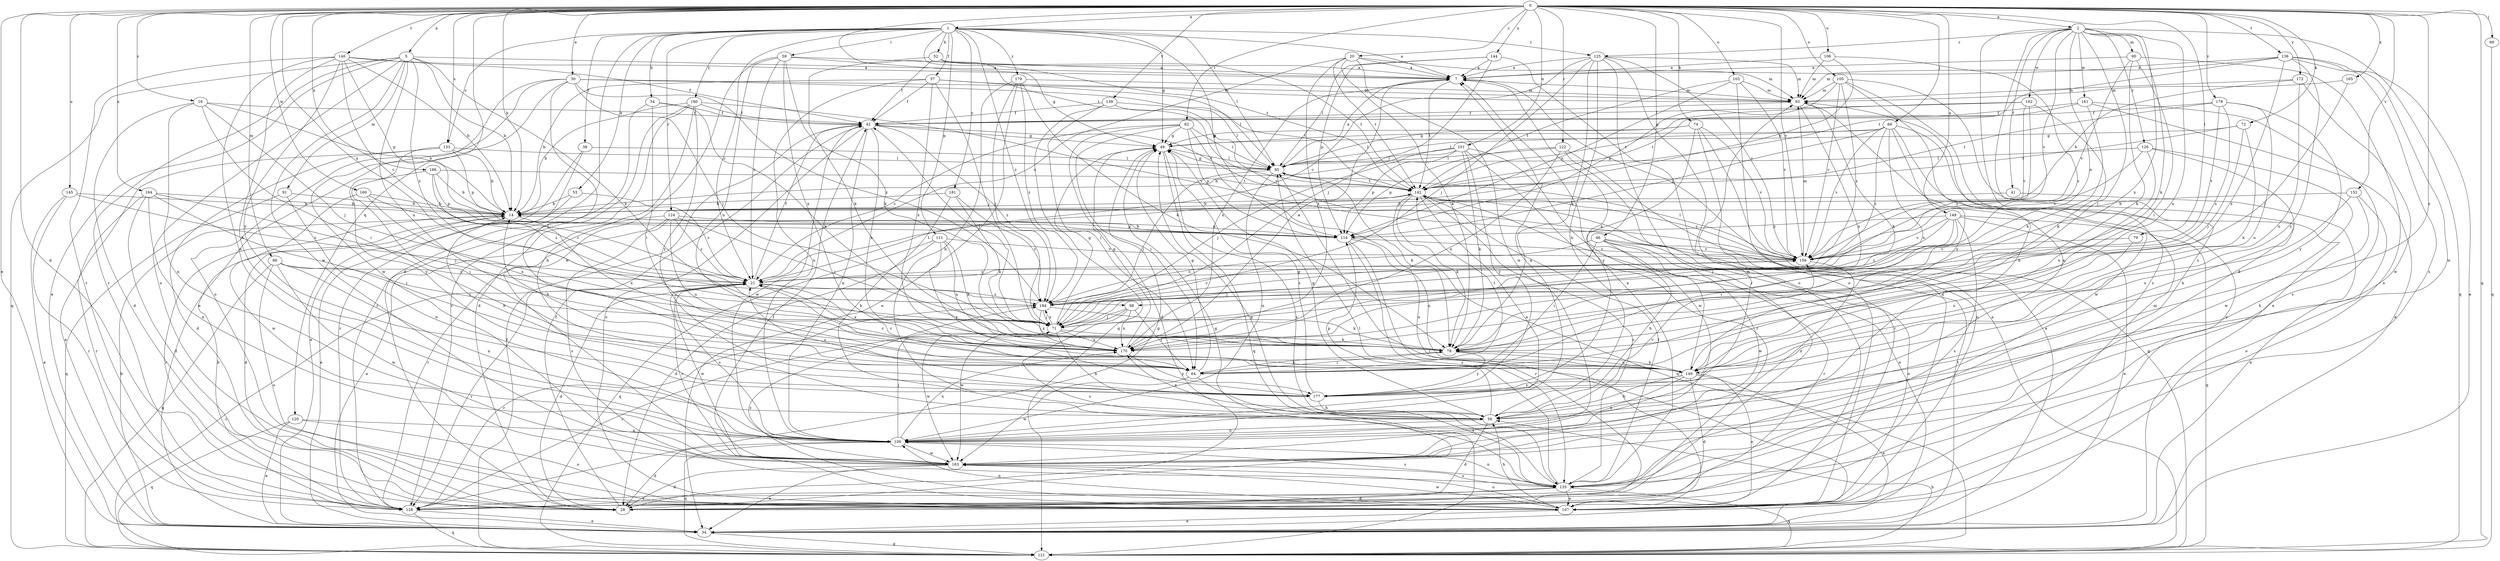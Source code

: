 strict digraph  {
0;
1;
2;
5;
7;
14;
16;
20;
21;
28;
30;
34;
37;
38;
41;
42;
46;
49;
52;
53;
54;
56;
59;
64;
66;
69;
71;
72;
74;
78;
79;
82;
85;
86;
90;
91;
93;
98;
100;
101;
103;
105;
106;
107;
111;
114;
120;
121;
122;
124;
125;
126;
128;
133;
135;
136;
139;
140;
142;
144;
145;
148;
149;
152;
156;
160;
161;
162;
163;
164;
165;
166;
170;
172;
177;
178;
179;
180;
181;
184;
0 -> 1  [label=a];
0 -> 2  [label=a];
0 -> 5  [label=a];
0 -> 14  [label=b];
0 -> 16  [label=c];
0 -> 20  [label=c];
0 -> 28  [label=d];
0 -> 30  [label=e];
0 -> 34  [label=e];
0 -> 46  [label=g];
0 -> 66  [label=j];
0 -> 69  [label=j];
0 -> 72  [label=k];
0 -> 74  [label=k];
0 -> 79  [label=l];
0 -> 82  [label=l];
0 -> 86  [label=m];
0 -> 98  [label=n];
0 -> 101  [label=o];
0 -> 103  [label=o];
0 -> 105  [label=o];
0 -> 106  [label=o];
0 -> 120  [label=q];
0 -> 121  [label=q];
0 -> 122  [label=r];
0 -> 133  [label=s];
0 -> 136  [label=t];
0 -> 139  [label=t];
0 -> 140  [label=t];
0 -> 142  [label=t];
0 -> 144  [label=u];
0 -> 145  [label=u];
0 -> 148  [label=u];
0 -> 152  [label=v];
0 -> 156  [label=v];
0 -> 160  [label=w];
0 -> 164  [label=x];
0 -> 165  [label=x];
0 -> 166  [label=x];
0 -> 172  [label=y];
0 -> 177  [label=y];
0 -> 178  [label=z];
1 -> 7  [label=a];
1 -> 21  [label=c];
1 -> 28  [label=d];
1 -> 37  [label=f];
1 -> 38  [label=f];
1 -> 49  [label=g];
1 -> 52  [label=h];
1 -> 53  [label=h];
1 -> 54  [label=h];
1 -> 59  [label=i];
1 -> 85  [label=l];
1 -> 111  [label=p];
1 -> 114  [label=p];
1 -> 124  [label=r];
1 -> 125  [label=r];
1 -> 133  [label=s];
1 -> 142  [label=t];
1 -> 179  [label=z];
1 -> 180  [label=z];
1 -> 181  [label=z];
1 -> 184  [label=z];
2 -> 28  [label=d];
2 -> 41  [label=f];
2 -> 64  [label=i];
2 -> 78  [label=k];
2 -> 90  [label=m];
2 -> 98  [label=n];
2 -> 121  [label=q];
2 -> 125  [label=r];
2 -> 126  [label=r];
2 -> 135  [label=s];
2 -> 149  [label=u];
2 -> 156  [label=v];
2 -> 161  [label=w];
2 -> 162  [label=w];
2 -> 170  [label=x];
5 -> 7  [label=a];
5 -> 14  [label=b];
5 -> 34  [label=e];
5 -> 78  [label=k];
5 -> 91  [label=m];
5 -> 107  [label=o];
5 -> 121  [label=q];
5 -> 128  [label=r];
5 -> 149  [label=u];
5 -> 163  [label=w];
5 -> 184  [label=z];
7 -> 93  [label=m];
7 -> 142  [label=t];
7 -> 170  [label=x];
14 -> 28  [label=d];
14 -> 114  [label=p];
14 -> 128  [label=r];
14 -> 170  [label=x];
16 -> 14  [label=b];
16 -> 28  [label=d];
16 -> 42  [label=f];
16 -> 64  [label=i];
16 -> 71  [label=j];
16 -> 100  [label=n];
20 -> 7  [label=a];
20 -> 21  [label=c];
20 -> 78  [label=k];
20 -> 93  [label=m];
20 -> 142  [label=t];
20 -> 163  [label=w];
20 -> 170  [label=x];
21 -> 28  [label=d];
21 -> 42  [label=f];
21 -> 128  [label=r];
21 -> 142  [label=t];
21 -> 163  [label=w];
21 -> 170  [label=x];
21 -> 184  [label=z];
28 -> 42  [label=f];
28 -> 49  [label=g];
30 -> 34  [label=e];
30 -> 64  [label=i];
30 -> 71  [label=j];
30 -> 93  [label=m];
30 -> 107  [label=o];
30 -> 142  [label=t];
30 -> 163  [label=w];
30 -> 184  [label=z];
34 -> 14  [label=b];
34 -> 85  [label=l];
34 -> 121  [label=q];
34 -> 142  [label=t];
37 -> 14  [label=b];
37 -> 42  [label=f];
37 -> 71  [label=j];
37 -> 85  [label=l];
37 -> 93  [label=m];
37 -> 100  [label=n];
37 -> 170  [label=x];
38 -> 34  [label=e];
38 -> 85  [label=l];
38 -> 128  [label=r];
41 -> 14  [label=b];
41 -> 34  [label=e];
42 -> 49  [label=g];
42 -> 100  [label=n];
42 -> 107  [label=o];
42 -> 142  [label=t];
42 -> 163  [label=w];
42 -> 170  [label=x];
42 -> 184  [label=z];
46 -> 56  [label=h];
46 -> 64  [label=i];
46 -> 107  [label=o];
46 -> 128  [label=r];
46 -> 156  [label=v];
46 -> 163  [label=w];
46 -> 184  [label=z];
49 -> 85  [label=l];
49 -> 121  [label=q];
49 -> 135  [label=s];
52 -> 7  [label=a];
52 -> 42  [label=f];
52 -> 78  [label=k];
52 -> 142  [label=t];
53 -> 14  [label=b];
53 -> 21  [label=c];
53 -> 34  [label=e];
54 -> 42  [label=f];
54 -> 64  [label=i];
54 -> 78  [label=k];
54 -> 128  [label=r];
56 -> 28  [label=d];
56 -> 49  [label=g];
56 -> 100  [label=n];
56 -> 114  [label=p];
56 -> 156  [label=v];
56 -> 170  [label=x];
59 -> 7  [label=a];
59 -> 21  [label=c];
59 -> 49  [label=g];
59 -> 78  [label=k];
59 -> 149  [label=u];
59 -> 163  [label=w];
59 -> 170  [label=x];
64 -> 14  [label=b];
64 -> 21  [label=c];
64 -> 49  [label=g];
64 -> 78  [label=k];
64 -> 135  [label=s];
64 -> 142  [label=t];
64 -> 163  [label=w];
66 -> 21  [label=c];
66 -> 49  [label=g];
66 -> 85  [label=l];
66 -> 107  [label=o];
66 -> 114  [label=p];
66 -> 149  [label=u];
66 -> 156  [label=v];
66 -> 163  [label=w];
66 -> 170  [label=x];
69 -> 121  [label=q];
71 -> 42  [label=f];
71 -> 49  [label=g];
71 -> 56  [label=h];
71 -> 78  [label=k];
71 -> 128  [label=r];
71 -> 163  [label=w];
71 -> 170  [label=x];
71 -> 184  [label=z];
72 -> 49  [label=g];
72 -> 71  [label=j];
72 -> 78  [label=k];
72 -> 142  [label=t];
74 -> 34  [label=e];
74 -> 49  [label=g];
74 -> 85  [label=l];
74 -> 107  [label=o];
74 -> 156  [label=v];
74 -> 177  [label=y];
78 -> 64  [label=i];
78 -> 149  [label=u];
78 -> 177  [label=y];
79 -> 149  [label=u];
79 -> 156  [label=v];
82 -> 21  [label=c];
82 -> 28  [label=d];
82 -> 49  [label=g];
82 -> 64  [label=i];
82 -> 85  [label=l];
82 -> 107  [label=o];
82 -> 114  [label=p];
85 -> 7  [label=a];
85 -> 49  [label=g];
85 -> 71  [label=j];
85 -> 78  [label=k];
85 -> 100  [label=n];
85 -> 142  [label=t];
86 -> 21  [label=c];
86 -> 71  [label=j];
86 -> 100  [label=n];
86 -> 107  [label=o];
86 -> 121  [label=q];
86 -> 163  [label=w];
90 -> 7  [label=a];
90 -> 64  [label=i];
90 -> 78  [label=k];
90 -> 107  [label=o];
90 -> 156  [label=v];
91 -> 14  [label=b];
91 -> 100  [label=n];
91 -> 121  [label=q];
93 -> 42  [label=f];
93 -> 56  [label=h];
93 -> 78  [label=k];
93 -> 170  [label=x];
98 -> 64  [label=i];
98 -> 71  [label=j];
98 -> 135  [label=s];
98 -> 163  [label=w];
98 -> 170  [label=x];
100 -> 7  [label=a];
100 -> 21  [label=c];
100 -> 28  [label=d];
100 -> 71  [label=j];
100 -> 93  [label=m];
100 -> 121  [label=q];
100 -> 135  [label=s];
100 -> 163  [label=w];
100 -> 170  [label=x];
101 -> 14  [label=b];
101 -> 71  [label=j];
101 -> 78  [label=k];
101 -> 85  [label=l];
101 -> 114  [label=p];
101 -> 128  [label=r];
101 -> 163  [label=w];
101 -> 177  [label=y];
103 -> 28  [label=d];
103 -> 93  [label=m];
103 -> 114  [label=p];
103 -> 142  [label=t];
103 -> 156  [label=v];
105 -> 21  [label=c];
105 -> 34  [label=e];
105 -> 93  [label=m];
105 -> 100  [label=n];
105 -> 114  [label=p];
105 -> 135  [label=s];
105 -> 156  [label=v];
106 -> 7  [label=a];
106 -> 14  [label=b];
106 -> 93  [label=m];
106 -> 184  [label=z];
107 -> 34  [label=e];
107 -> 42  [label=f];
107 -> 56  [label=h];
107 -> 93  [label=m];
107 -> 100  [label=n];
107 -> 163  [label=w];
107 -> 184  [label=z];
111 -> 28  [label=d];
111 -> 78  [label=k];
111 -> 121  [label=q];
111 -> 156  [label=v];
111 -> 170  [label=x];
111 -> 177  [label=y];
114 -> 14  [label=b];
114 -> 128  [label=r];
114 -> 135  [label=s];
114 -> 149  [label=u];
114 -> 156  [label=v];
120 -> 34  [label=e];
120 -> 100  [label=n];
120 -> 107  [label=o];
120 -> 121  [label=q];
121 -> 7  [label=a];
121 -> 21  [label=c];
121 -> 42  [label=f];
121 -> 56  [label=h];
122 -> 85  [label=l];
122 -> 114  [label=p];
122 -> 121  [label=q];
122 -> 128  [label=r];
122 -> 170  [label=x];
124 -> 21  [label=c];
124 -> 34  [label=e];
124 -> 71  [label=j];
124 -> 114  [label=p];
124 -> 128  [label=r];
124 -> 135  [label=s];
124 -> 149  [label=u];
125 -> 7  [label=a];
125 -> 21  [label=c];
125 -> 56  [label=h];
125 -> 71  [label=j];
125 -> 78  [label=k];
125 -> 93  [label=m];
125 -> 107  [label=o];
125 -> 128  [label=r];
125 -> 156  [label=v];
126 -> 56  [label=h];
126 -> 85  [label=l];
126 -> 149  [label=u];
126 -> 156  [label=v];
126 -> 163  [label=w];
128 -> 14  [label=b];
128 -> 34  [label=e];
128 -> 49  [label=g];
128 -> 121  [label=q];
133 -> 14  [label=b];
133 -> 28  [label=d];
133 -> 34  [label=e];
133 -> 85  [label=l];
133 -> 114  [label=p];
133 -> 177  [label=y];
135 -> 7  [label=a];
135 -> 28  [label=d];
135 -> 49  [label=g];
135 -> 85  [label=l];
135 -> 100  [label=n];
135 -> 107  [label=o];
135 -> 121  [label=q];
135 -> 128  [label=r];
135 -> 142  [label=t];
136 -> 7  [label=a];
136 -> 34  [label=e];
136 -> 93  [label=m];
136 -> 135  [label=s];
136 -> 142  [label=t];
136 -> 163  [label=w];
136 -> 170  [label=x];
136 -> 177  [label=y];
139 -> 42  [label=f];
139 -> 64  [label=i];
139 -> 85  [label=l];
139 -> 121  [label=q];
139 -> 156  [label=v];
140 -> 7  [label=a];
140 -> 14  [label=b];
140 -> 21  [label=c];
140 -> 42  [label=f];
140 -> 56  [label=h];
140 -> 100  [label=n];
140 -> 114  [label=p];
140 -> 128  [label=r];
140 -> 177  [label=y];
142 -> 14  [label=b];
142 -> 34  [label=e];
142 -> 78  [label=k];
142 -> 100  [label=n];
142 -> 121  [label=q];
142 -> 135  [label=s];
142 -> 156  [label=v];
144 -> 7  [label=a];
144 -> 71  [label=j];
144 -> 85  [label=l];
144 -> 107  [label=o];
144 -> 114  [label=p];
145 -> 14  [label=b];
145 -> 21  [label=c];
145 -> 34  [label=e];
145 -> 128  [label=r];
148 -> 34  [label=e];
148 -> 64  [label=i];
148 -> 71  [label=j];
148 -> 114  [label=p];
148 -> 121  [label=q];
148 -> 135  [label=s];
148 -> 156  [label=v];
148 -> 184  [label=z];
149 -> 7  [label=a];
149 -> 21  [label=c];
149 -> 28  [label=d];
149 -> 34  [label=e];
149 -> 56  [label=h];
149 -> 78  [label=k];
149 -> 100  [label=n];
149 -> 107  [label=o];
149 -> 177  [label=y];
152 -> 14  [label=b];
152 -> 56  [label=h];
152 -> 107  [label=o];
152 -> 149  [label=u];
156 -> 21  [label=c];
156 -> 71  [label=j];
156 -> 85  [label=l];
156 -> 93  [label=m];
156 -> 100  [label=n];
156 -> 184  [label=z];
160 -> 14  [label=b];
160 -> 21  [label=c];
160 -> 163  [label=w];
160 -> 170  [label=x];
161 -> 34  [label=e];
161 -> 42  [label=f];
161 -> 78  [label=k];
161 -> 135  [label=s];
161 -> 142  [label=t];
162 -> 42  [label=f];
162 -> 78  [label=k];
162 -> 142  [label=t];
162 -> 156  [label=v];
162 -> 184  [label=z];
163 -> 21  [label=c];
163 -> 28  [label=d];
163 -> 34  [label=e];
163 -> 107  [label=o];
163 -> 135  [label=s];
164 -> 14  [label=b];
164 -> 28  [label=d];
164 -> 64  [label=i];
164 -> 71  [label=j];
164 -> 100  [label=n];
164 -> 128  [label=r];
165 -> 71  [label=j];
165 -> 93  [label=m];
166 -> 14  [label=b];
166 -> 64  [label=i];
166 -> 114  [label=p];
166 -> 142  [label=t];
166 -> 184  [label=z];
170 -> 7  [label=a];
170 -> 49  [label=g];
170 -> 177  [label=y];
172 -> 14  [label=b];
172 -> 93  [label=m];
172 -> 149  [label=u];
172 -> 163  [label=w];
177 -> 14  [label=b];
177 -> 21  [label=c];
177 -> 49  [label=g];
177 -> 56  [label=h];
178 -> 42  [label=f];
178 -> 142  [label=t];
178 -> 149  [label=u];
178 -> 156  [label=v];
178 -> 177  [label=y];
178 -> 184  [label=z];
179 -> 34  [label=e];
179 -> 56  [label=h];
179 -> 71  [label=j];
179 -> 78  [label=k];
179 -> 93  [label=m];
179 -> 184  [label=z];
180 -> 14  [label=b];
180 -> 28  [label=d];
180 -> 42  [label=f];
180 -> 56  [label=h];
180 -> 128  [label=r];
180 -> 156  [label=v];
180 -> 177  [label=y];
181 -> 14  [label=b];
181 -> 56  [label=h];
181 -> 78  [label=k];
181 -> 184  [label=z];
184 -> 71  [label=j];
184 -> 78  [label=k];
184 -> 128  [label=r];
184 -> 156  [label=v];
184 -> 170  [label=x];
}
